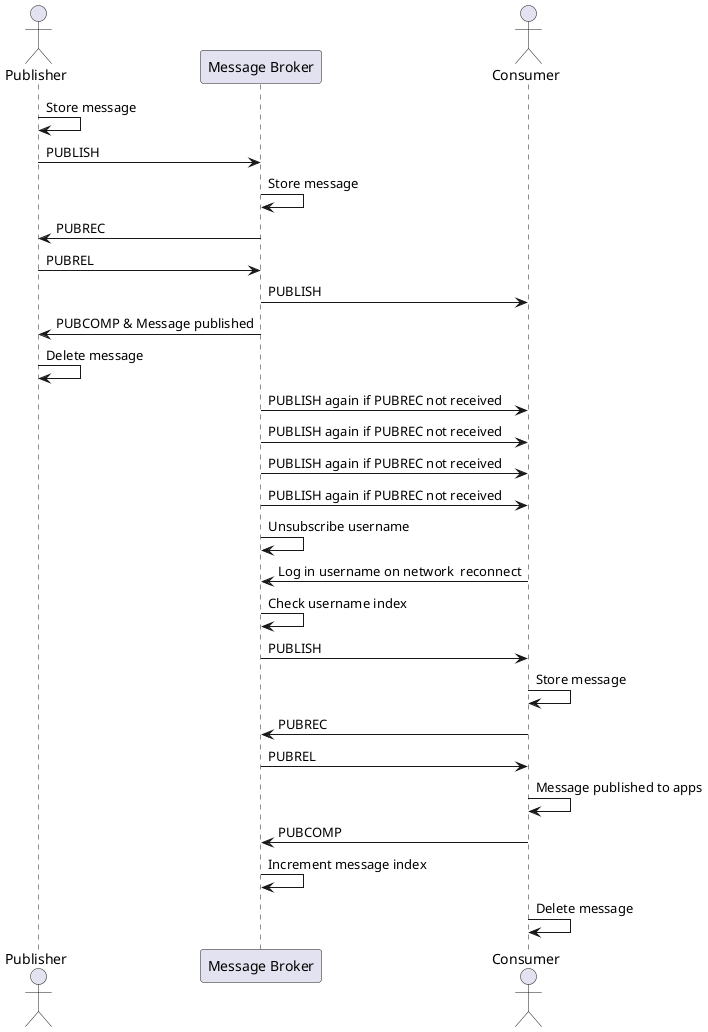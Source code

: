 @startuml
actor  "Publisher" as P
participant "Message Broker" as MB
actor "Consumer" as C

P -> P: Store message
P -> MB: PUBLISH 
MB -> MB: Store message
MB -> P: PUBREC 
P -> MB: PUBREL
MB -> C: PUBLISH

MB -> P: PUBCOMP & Message published
P -> P: Delete message

MB -> C: PUBLISH again if PUBREC not received
MB -> C: PUBLISH again if PUBREC not received
MB -> C: PUBLISH again if PUBREC not received
MB -> C: PUBLISH again if PUBREC not received
MB -> MB: Unsubscribe username

C -> MB: Log in username on network  reconnect
MB -> MB: Check username index
MB -> C: PUBLISH
C -> C: Store message
C -> MB: PUBREC
MB -> C: PUBREL
C -> C: Message published to apps
C -> MB: PUBCOMP 
MB -> MB: Increment message index
C -> C: Delete message
@enduml
